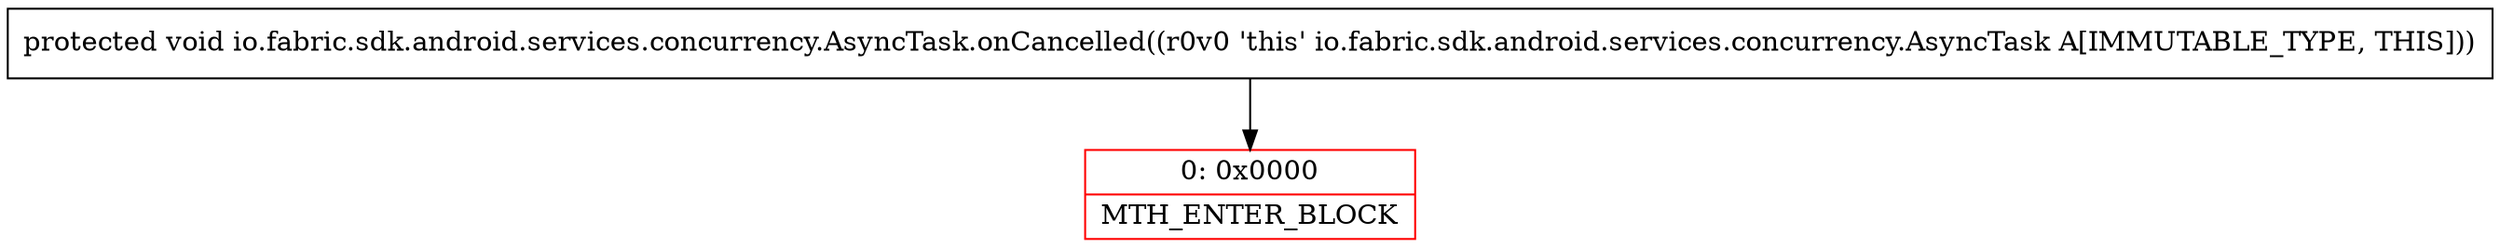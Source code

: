 digraph "CFG forio.fabric.sdk.android.services.concurrency.AsyncTask.onCancelled()V" {
subgraph cluster_Region_399827503 {
label = "R(0)";
node [shape=record,color=blue];
}
Node_0 [shape=record,color=red,label="{0\:\ 0x0000|MTH_ENTER_BLOCK\l}"];
MethodNode[shape=record,label="{protected void io.fabric.sdk.android.services.concurrency.AsyncTask.onCancelled((r0v0 'this' io.fabric.sdk.android.services.concurrency.AsyncTask A[IMMUTABLE_TYPE, THIS])) }"];
MethodNode -> Node_0;
}

